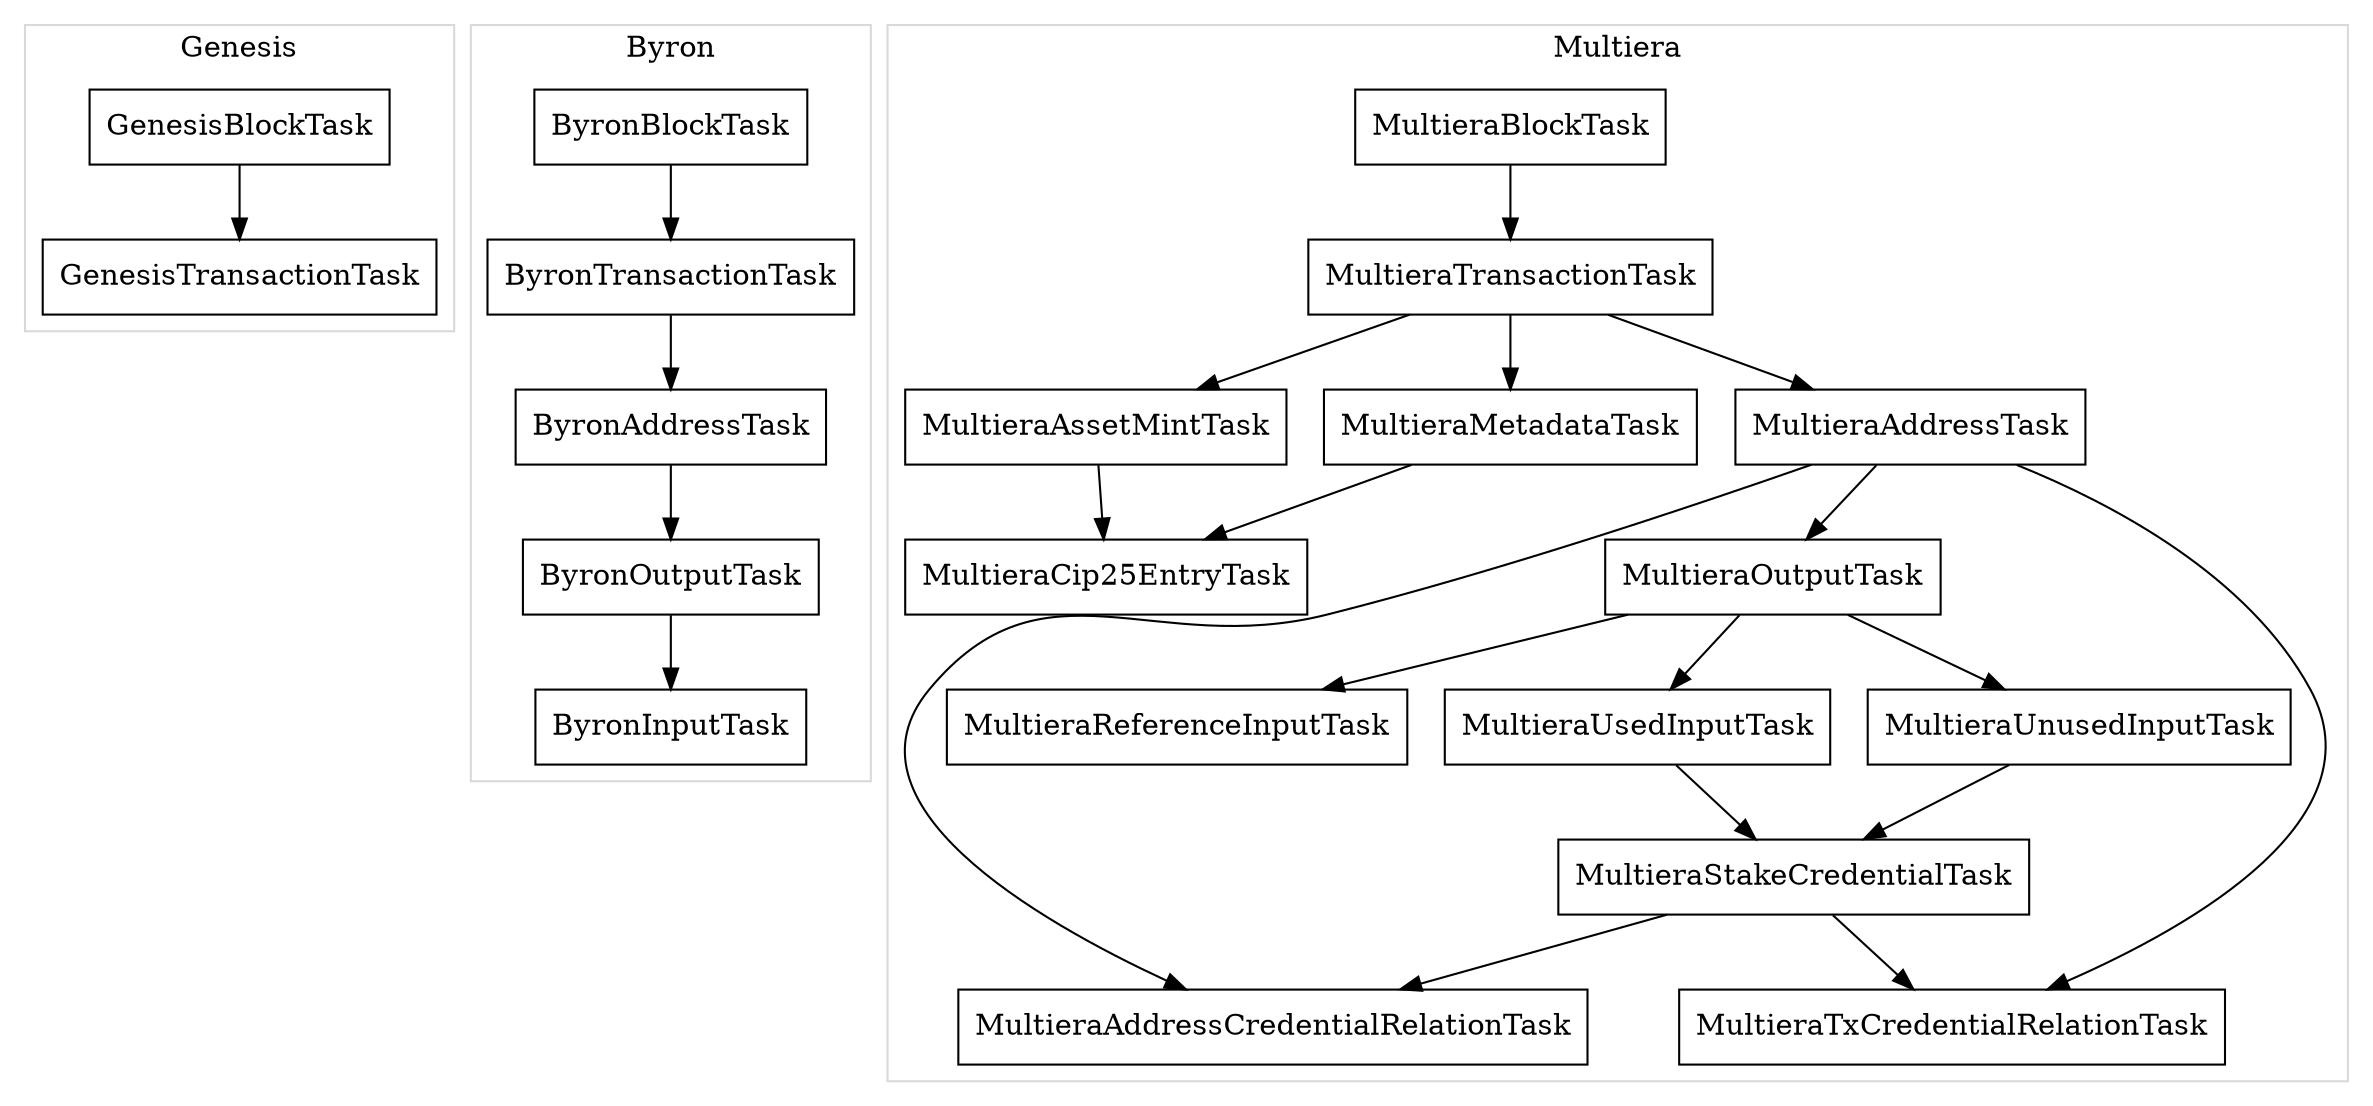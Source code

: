 digraph default {
subgraph cluster_Genesis {
label="Genesis";
color="grey85";

N0;
N1;

}

subgraph cluster_Byron {
label="Byron";
color="grey85";

N2;
N3;
N4;
N5;
N6;

}

subgraph cluster_Multiera {
label="Multiera";
color="grey85";

N7;
N8;
N9;
N10;
N11;
N12;
N13;
N14;
N15;
N16;
N17;
N18;
N19;

}

    N0[label="GenesisBlockTask"][shape="box"];
    N1[label="GenesisTransactionTask"][shape="box"];
    N2[label="ByronBlockTask"][shape="box"];
    N3[label="ByronTransactionTask"][shape="box"];
    N4[label="ByronAddressTask"][shape="box"];
    N5[label="ByronOutputTask"][shape="box"];
    N6[label="ByronInputTask"][shape="box"];
    N7[label="MultieraBlockTask"][shape="box"];
    N8[label="MultieraTransactionTask"][shape="box"];
    N9[label="MultieraMetadataTask"][shape="box"];
    N10[label="MultieraAddressTask"][shape="box"];
    N11[label="MultieraOutputTask"][shape="box"];
    N12[label="MultieraReferenceInputTask"][shape="box"];
    N13[label="MultieraUsedInputTask"][shape="box"];
    N14[label="MultieraUnusedInputTask"][shape="box"];
    N15[label="MultieraStakeCredentialTask"][shape="box"];
    N16[label="MultieraAddressCredentialRelationTask"][shape="box"];
    N17[label="MultieraTxCredentialRelationTask"][shape="box"];
    N18[label="MultieraAssetMintTask"][shape="box"];
    N19[label="MultieraCip25EntryTask"][shape="box"];
    N0 -> N1[label=""];
    N2 -> N3[label=""];
    N3 -> N4[label=""];
    N4 -> N5[label=""];
    N5 -> N6[label=""];
    N7 -> N8[label=""];
    N8 -> N9[label=""];
    N8 -> N10[label=""];
    N10 -> N11[label=""];
    N11 -> N12[label=""];
    N11 -> N13[label=""];
    N11 -> N14[label=""];
    N13 -> N15[label=""];
    N14 -> N15[label=""];
    N10 -> N16[label=""];
    N15 -> N16[label=""];
    N10 -> N17[label=""];
    N15 -> N17[label=""];
    N8 -> N18[label=""];
    N9 -> N19[label=""];
    N18 -> N19[label=""];
}
